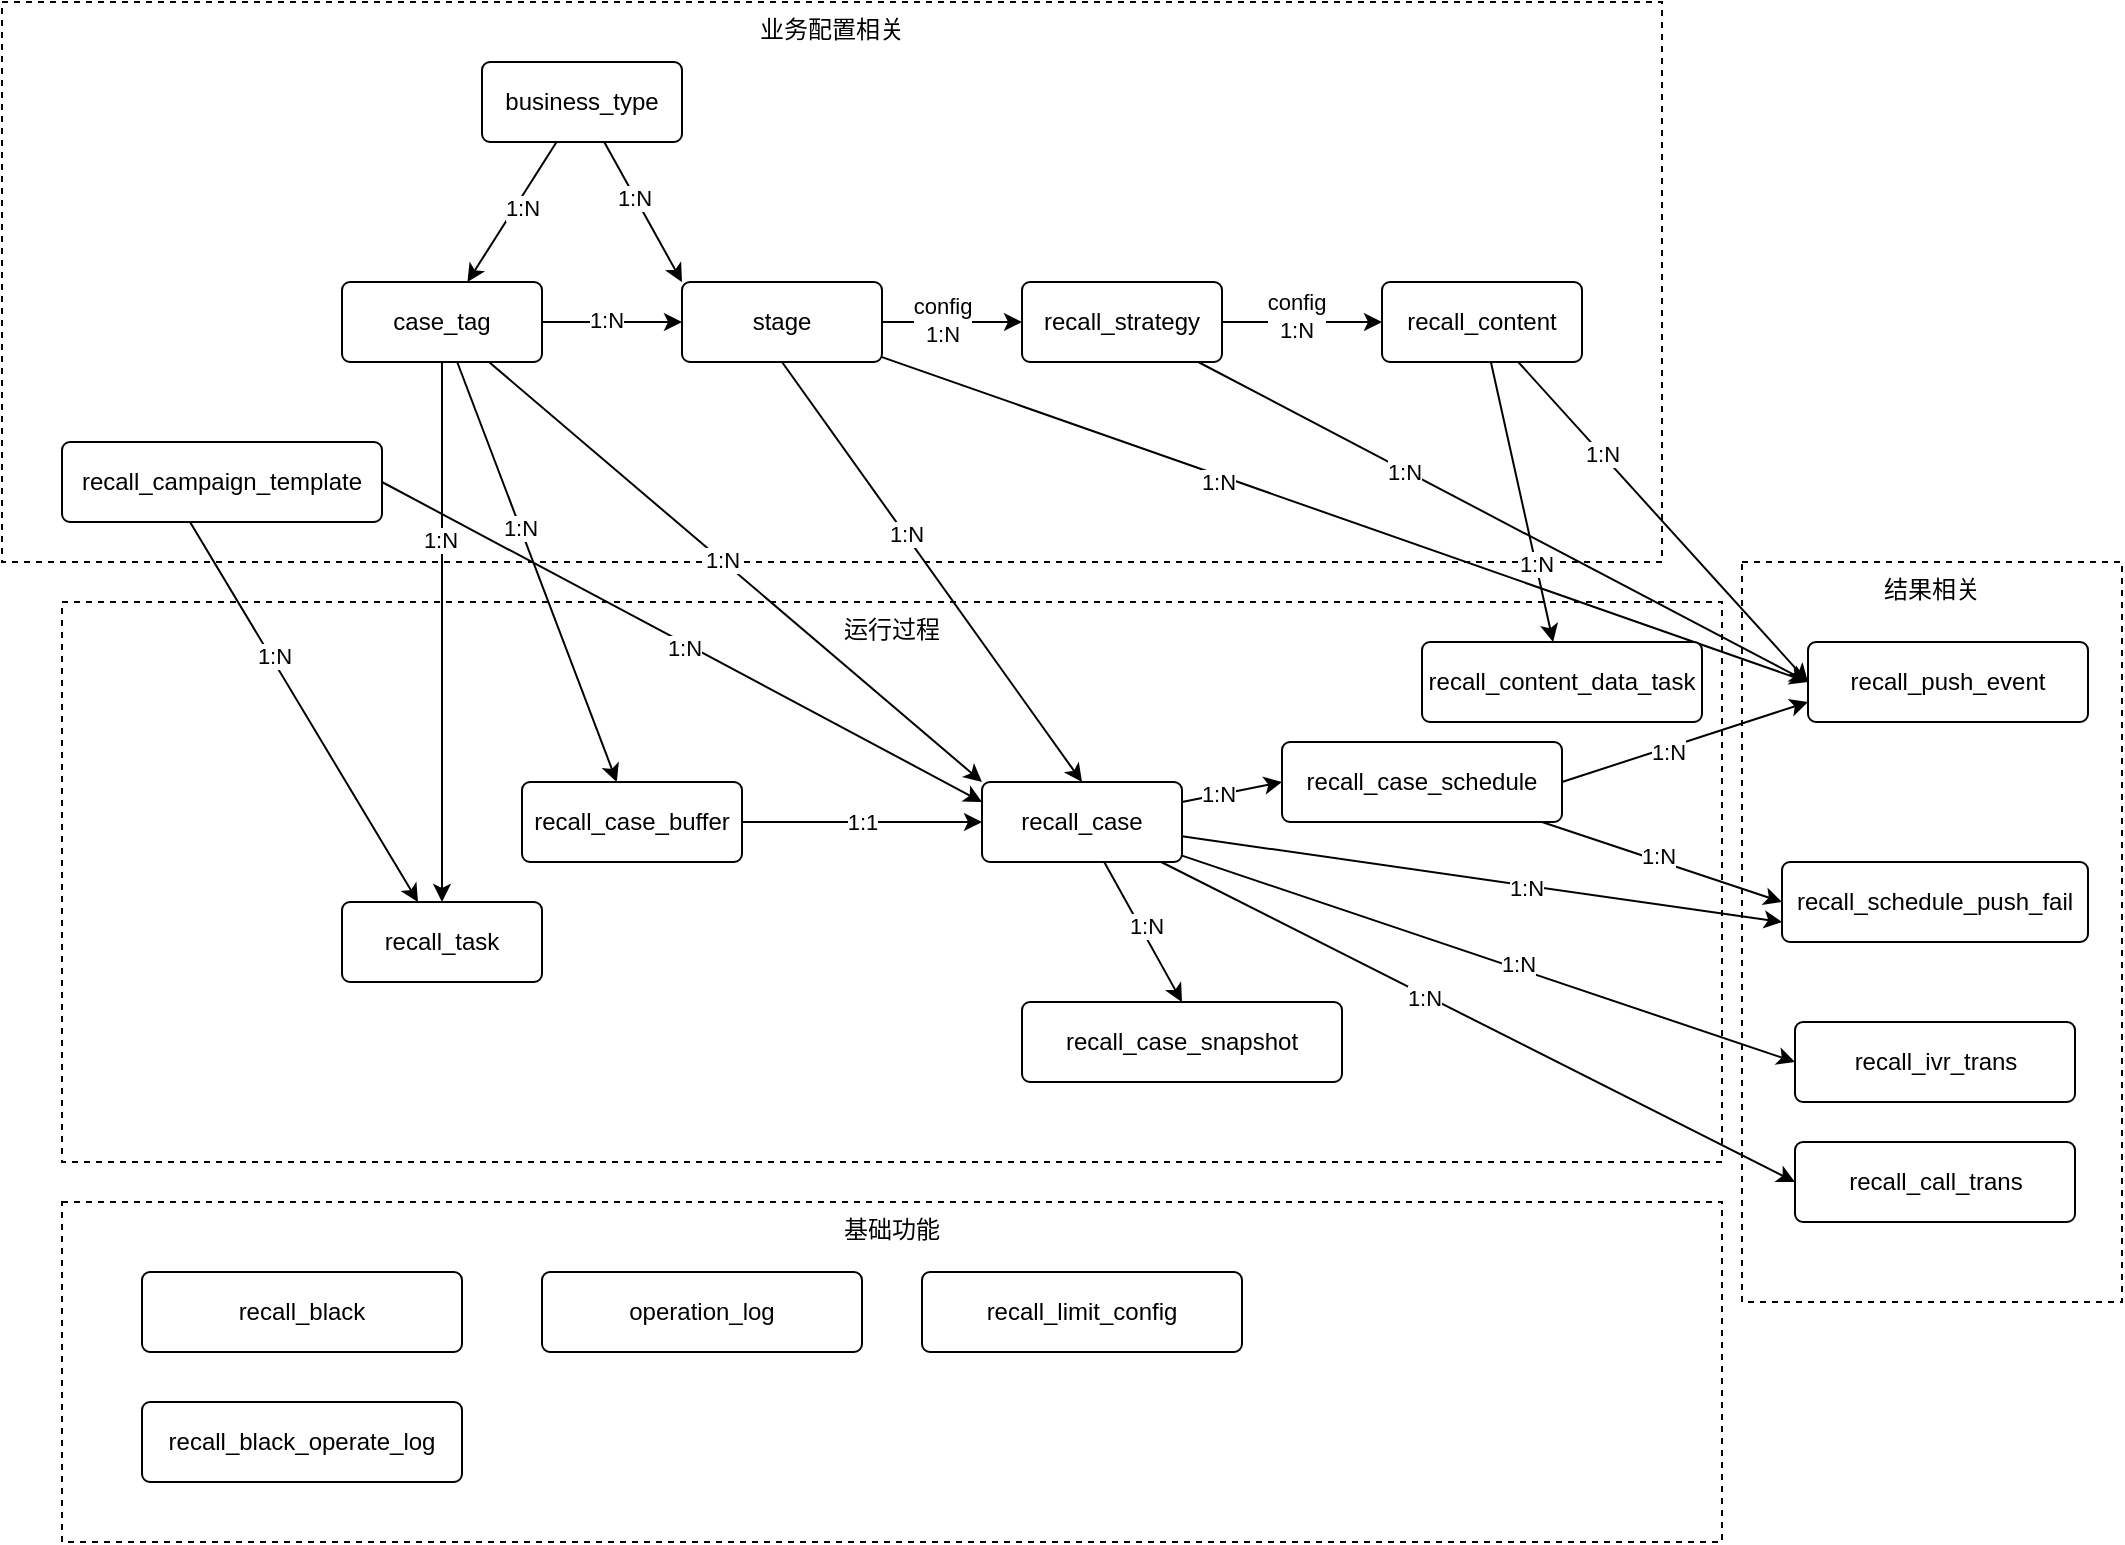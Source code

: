 <mxfile version="21.7.1" type="github">
  <diagram name="数据表关系" id="LhNh0MICHbMBZeeI4UfI">
    <mxGraphModel dx="1434" dy="1959" grid="1" gridSize="10" guides="1" tooltips="1" connect="1" arrows="1" fold="1" page="1" pageScale="1" pageWidth="827" pageHeight="1169" math="0" shadow="0">
      <root>
        <mxCell id="0" />
        <mxCell id="1" parent="0" />
        <mxCell id="Ra-B9PFqRVDzgbBkfJKN-8" value="基础功能" style="rounded=0;whiteSpace=wrap;html=1;verticalAlign=top;dashed=1;" vertex="1" parent="1">
          <mxGeometry x="210" y="530" width="830" height="170" as="geometry" />
        </mxCell>
        <mxCell id="Ra-B9PFqRVDzgbBkfJKN-7" value="结果相关" style="rounded=0;whiteSpace=wrap;html=1;verticalAlign=top;dashed=1;" vertex="1" parent="1">
          <mxGeometry x="1050" y="210" width="190" height="370" as="geometry" />
        </mxCell>
        <mxCell id="Ra-B9PFqRVDzgbBkfJKN-4" value="运行过程" style="rounded=0;whiteSpace=wrap;html=1;verticalAlign=top;dashed=1;" vertex="1" parent="1">
          <mxGeometry x="210" y="230" width="830" height="280" as="geometry" />
        </mxCell>
        <mxCell id="Ra-B9PFqRVDzgbBkfJKN-3" value="业务配置相关" style="rounded=0;whiteSpace=wrap;html=1;verticalAlign=top;dashed=1;" vertex="1" parent="1">
          <mxGeometry x="180" y="-70" width="830" height="280" as="geometry" />
        </mxCell>
        <mxCell id="WuNEzlBwNzRHqIx5UdOH-13" value="1:1" style="rounded=0;orthogonalLoop=1;jettySize=auto;html=1;entryX=0;entryY=0.5;entryDx=0;entryDy=0;endArrow=classic;endFill=1;exitX=1;exitY=0.5;exitDx=0;exitDy=0;" parent="1" source="WuNEzlBwNzRHqIx5UdOH-45" target="WuNEzlBwNzRHqIx5UdOH-46" edge="1">
          <mxGeometry relative="1" as="geometry">
            <mxPoint x="480" y="223.005" as="sourcePoint" />
            <mxPoint x="560" y="238.01" as="targetPoint" />
          </mxGeometry>
        </mxCell>
        <mxCell id="WuNEzlBwNzRHqIx5UdOH-45" value="recall_case_buffer" style="rounded=1;arcSize=10;whiteSpace=wrap;html=1;align=center;" parent="1" vertex="1">
          <mxGeometry x="440" y="320" width="110" height="40" as="geometry" />
        </mxCell>
        <mxCell id="WuNEzlBwNzRHqIx5UdOH-49" style="edgeStyle=none;rounded=0;orthogonalLoop=1;jettySize=auto;html=1;entryX=0;entryY=0.5;entryDx=0;entryDy=0;" parent="1" source="WuNEzlBwNzRHqIx5UdOH-46" target="WuNEzlBwNzRHqIx5UdOH-48" edge="1">
          <mxGeometry relative="1" as="geometry" />
        </mxCell>
        <mxCell id="WuNEzlBwNzRHqIx5UdOH-50" value="1:N" style="edgeLabel;html=1;align=center;verticalAlign=middle;resizable=0;points=[];" parent="WuNEzlBwNzRHqIx5UdOH-49" vertex="1" connectable="0">
          <mxGeometry x="-0.276" y="1" relative="1" as="geometry">
            <mxPoint as="offset" />
          </mxGeometry>
        </mxCell>
        <mxCell id="WuNEzlBwNzRHqIx5UdOH-51" style="edgeStyle=none;rounded=0;orthogonalLoop=1;jettySize=auto;html=1;entryX=0.5;entryY=0;entryDx=0;entryDy=0;" parent="1" source="WuNEzlBwNzRHqIx5UdOH-46" target="WuNEzlBwNzRHqIx5UdOH-47" edge="1">
          <mxGeometry relative="1" as="geometry" />
        </mxCell>
        <mxCell id="WuNEzlBwNzRHqIx5UdOH-52" value="1:N" style="edgeLabel;html=1;align=center;verticalAlign=middle;resizable=0;points=[];" parent="WuNEzlBwNzRHqIx5UdOH-51" vertex="1" connectable="0">
          <mxGeometry x="-0.05" y="2" relative="1" as="geometry">
            <mxPoint as="offset" />
          </mxGeometry>
        </mxCell>
        <mxCell id="WuNEzlBwNzRHqIx5UdOH-81" style="edgeStyle=none;rounded=0;orthogonalLoop=1;jettySize=auto;html=1;entryX=0;entryY=0.5;entryDx=0;entryDy=0;" parent="1" source="WuNEzlBwNzRHqIx5UdOH-46" target="WuNEzlBwNzRHqIx5UdOH-80" edge="1">
          <mxGeometry relative="1" as="geometry" />
        </mxCell>
        <mxCell id="WuNEzlBwNzRHqIx5UdOH-82" value="1:N" style="edgeLabel;html=1;align=center;verticalAlign=middle;resizable=0;points=[];" parent="WuNEzlBwNzRHqIx5UdOH-81" vertex="1" connectable="0">
          <mxGeometry x="-0.171" relative="1" as="geometry">
            <mxPoint y="1" as="offset" />
          </mxGeometry>
        </mxCell>
        <mxCell id="WuNEzlBwNzRHqIx5UdOH-95" style="edgeStyle=none;rounded=0;orthogonalLoop=1;jettySize=auto;html=1;entryX=0;entryY=0.5;entryDx=0;entryDy=0;" parent="1" source="WuNEzlBwNzRHqIx5UdOH-46" target="WuNEzlBwNzRHqIx5UdOH-94" edge="1">
          <mxGeometry relative="1" as="geometry" />
        </mxCell>
        <mxCell id="WuNEzlBwNzRHqIx5UdOH-96" value="1:N" style="edgeLabel;html=1;align=center;verticalAlign=middle;resizable=0;points=[];" parent="WuNEzlBwNzRHqIx5UdOH-95" vertex="1" connectable="0">
          <mxGeometry x="0.091" y="3" relative="1" as="geometry">
            <mxPoint as="offset" />
          </mxGeometry>
        </mxCell>
        <mxCell id="WuNEzlBwNzRHqIx5UdOH-103" style="edgeStyle=none;rounded=0;orthogonalLoop=1;jettySize=auto;html=1;entryX=0;entryY=0.75;entryDx=0;entryDy=0;" parent="1" source="WuNEzlBwNzRHqIx5UdOH-46" target="WuNEzlBwNzRHqIx5UdOH-100" edge="1">
          <mxGeometry relative="1" as="geometry" />
        </mxCell>
        <mxCell id="WuNEzlBwNzRHqIx5UdOH-104" value="1:N" style="edgeLabel;html=1;align=center;verticalAlign=middle;resizable=0;points=[];" parent="WuNEzlBwNzRHqIx5UdOH-103" vertex="1" connectable="0">
          <mxGeometry x="0.144" y="-1" relative="1" as="geometry">
            <mxPoint as="offset" />
          </mxGeometry>
        </mxCell>
        <mxCell id="WuNEzlBwNzRHqIx5UdOH-46" value="recall_case" style="rounded=1;arcSize=10;whiteSpace=wrap;html=1;align=center;" parent="1" vertex="1">
          <mxGeometry x="670" y="320" width="100" height="40" as="geometry" />
        </mxCell>
        <mxCell id="WuNEzlBwNzRHqIx5UdOH-47" value="recall_case_snapshot" style="rounded=1;arcSize=10;whiteSpace=wrap;html=1;align=center;" parent="1" vertex="1">
          <mxGeometry x="690" y="430" width="160" height="40" as="geometry" />
        </mxCell>
        <mxCell id="WuNEzlBwNzRHqIx5UdOH-88" style="edgeStyle=none;rounded=0;orthogonalLoop=1;jettySize=auto;html=1;exitX=1;exitY=0.5;exitDx=0;exitDy=0;entryX=0;entryY=0.75;entryDx=0;entryDy=0;" parent="1" source="WuNEzlBwNzRHqIx5UdOH-48" target="WuNEzlBwNzRHqIx5UdOH-83" edge="1">
          <mxGeometry relative="1" as="geometry" />
        </mxCell>
        <mxCell id="WuNEzlBwNzRHqIx5UdOH-89" value="1:N" style="edgeLabel;html=1;align=center;verticalAlign=middle;resizable=0;points=[];" parent="WuNEzlBwNzRHqIx5UdOH-88" vertex="1" connectable="0">
          <mxGeometry x="-0.156" y="-2" relative="1" as="geometry">
            <mxPoint as="offset" />
          </mxGeometry>
        </mxCell>
        <mxCell id="WuNEzlBwNzRHqIx5UdOH-101" style="edgeStyle=none;rounded=0;orthogonalLoop=1;jettySize=auto;html=1;entryX=0;entryY=0.5;entryDx=0;entryDy=0;" parent="1" source="WuNEzlBwNzRHqIx5UdOH-48" target="WuNEzlBwNzRHqIx5UdOH-100" edge="1">
          <mxGeometry relative="1" as="geometry">
            <Array as="points" />
          </mxGeometry>
        </mxCell>
        <mxCell id="WuNEzlBwNzRHqIx5UdOH-102" value="1:N" style="edgeLabel;html=1;align=center;verticalAlign=middle;resizable=0;points=[];" parent="WuNEzlBwNzRHqIx5UdOH-101" vertex="1" connectable="0">
          <mxGeometry x="-0.053" y="2" relative="1" as="geometry">
            <mxPoint as="offset" />
          </mxGeometry>
        </mxCell>
        <mxCell id="WuNEzlBwNzRHqIx5UdOH-48" value="recall_case_schedule" style="rounded=1;arcSize=10;whiteSpace=wrap;html=1;align=center;" parent="1" vertex="1">
          <mxGeometry x="820" y="300" width="140" height="40" as="geometry" />
        </mxCell>
        <mxCell id="WuNEzlBwNzRHqIx5UdOH-54" style="edgeStyle=none;rounded=0;orthogonalLoop=1;jettySize=auto;html=1;entryX=0;entryY=0;entryDx=0;entryDy=0;" parent="1" source="WuNEzlBwNzRHqIx5UdOH-53" target="WuNEzlBwNzRHqIx5UdOH-46" edge="1">
          <mxGeometry relative="1" as="geometry" />
        </mxCell>
        <mxCell id="WuNEzlBwNzRHqIx5UdOH-55" value="1:N" style="edgeLabel;html=1;align=center;verticalAlign=middle;resizable=0;points=[];" parent="WuNEzlBwNzRHqIx5UdOH-54" vertex="1" connectable="0">
          <mxGeometry x="-0.054" relative="1" as="geometry">
            <mxPoint as="offset" />
          </mxGeometry>
        </mxCell>
        <mxCell id="WuNEzlBwNzRHqIx5UdOH-61" style="edgeStyle=none;rounded=0;orthogonalLoop=1;jettySize=auto;html=1;" parent="1" source="WuNEzlBwNzRHqIx5UdOH-53" target="WuNEzlBwNzRHqIx5UdOH-45" edge="1">
          <mxGeometry relative="1" as="geometry" />
        </mxCell>
        <mxCell id="WuNEzlBwNzRHqIx5UdOH-62" value="1:N" style="edgeLabel;html=1;align=center;verticalAlign=middle;resizable=0;points=[];" parent="WuNEzlBwNzRHqIx5UdOH-61" vertex="1" connectable="0">
          <mxGeometry x="-0.217" relative="1" as="geometry">
            <mxPoint as="offset" />
          </mxGeometry>
        </mxCell>
        <mxCell id="WuNEzlBwNzRHqIx5UdOH-67" style="edgeStyle=none;rounded=0;orthogonalLoop=1;jettySize=auto;html=1;" parent="1" source="WuNEzlBwNzRHqIx5UdOH-53" target="WuNEzlBwNzRHqIx5UdOH-66" edge="1">
          <mxGeometry relative="1" as="geometry" />
        </mxCell>
        <mxCell id="WuNEzlBwNzRHqIx5UdOH-68" value="1:N" style="edgeLabel;html=1;align=center;verticalAlign=middle;resizable=0;points=[];" parent="WuNEzlBwNzRHqIx5UdOH-67" vertex="1" connectable="0">
          <mxGeometry x="-0.339" y="-1" relative="1" as="geometry">
            <mxPoint as="offset" />
          </mxGeometry>
        </mxCell>
        <mxCell id="WuNEzlBwNzRHqIx5UdOH-74" style="edgeStyle=none;rounded=0;orthogonalLoop=1;jettySize=auto;html=1;entryX=0;entryY=0.5;entryDx=0;entryDy=0;" parent="1" source="WuNEzlBwNzRHqIx5UdOH-53" target="WuNEzlBwNzRHqIx5UdOH-71" edge="1">
          <mxGeometry relative="1" as="geometry" />
        </mxCell>
        <mxCell id="WuNEzlBwNzRHqIx5UdOH-75" value="1:N" style="edgeLabel;html=1;align=center;verticalAlign=middle;resizable=0;points=[];" parent="WuNEzlBwNzRHqIx5UdOH-74" vertex="1" connectable="0">
          <mxGeometry x="-0.088" y="1" relative="1" as="geometry">
            <mxPoint as="offset" />
          </mxGeometry>
        </mxCell>
        <mxCell id="WuNEzlBwNzRHqIx5UdOH-53" value="case_tag" style="rounded=1;arcSize=10;whiteSpace=wrap;html=1;align=center;" parent="1" vertex="1">
          <mxGeometry x="350" y="70" width="100" height="40" as="geometry" />
        </mxCell>
        <mxCell id="WuNEzlBwNzRHqIx5UdOH-57" style="edgeStyle=none;rounded=0;orthogonalLoop=1;jettySize=auto;html=1;" parent="1" source="WuNEzlBwNzRHqIx5UdOH-56" target="WuNEzlBwNzRHqIx5UdOH-53" edge="1">
          <mxGeometry relative="1" as="geometry" />
        </mxCell>
        <mxCell id="WuNEzlBwNzRHqIx5UdOH-59" value="1:N" style="edgeLabel;html=1;align=center;verticalAlign=middle;resizable=0;points=[];" parent="WuNEzlBwNzRHqIx5UdOH-57" vertex="1" connectable="0">
          <mxGeometry x="-0.113" y="3" relative="1" as="geometry">
            <mxPoint as="offset" />
          </mxGeometry>
        </mxCell>
        <mxCell id="WuNEzlBwNzRHqIx5UdOH-76" style="edgeStyle=none;rounded=0;orthogonalLoop=1;jettySize=auto;html=1;entryX=0;entryY=0;entryDx=0;entryDy=0;" parent="1" source="WuNEzlBwNzRHqIx5UdOH-56" target="WuNEzlBwNzRHqIx5UdOH-71" edge="1">
          <mxGeometry relative="1" as="geometry" />
        </mxCell>
        <mxCell id="WuNEzlBwNzRHqIx5UdOH-77" value="1:N" style="edgeLabel;html=1;align=center;verticalAlign=middle;resizable=0;points=[];" parent="WuNEzlBwNzRHqIx5UdOH-76" vertex="1" connectable="0">
          <mxGeometry x="-0.221" y="-1" relative="1" as="geometry">
            <mxPoint as="offset" />
          </mxGeometry>
        </mxCell>
        <mxCell id="WuNEzlBwNzRHqIx5UdOH-56" value="business_type" style="rounded=1;arcSize=10;whiteSpace=wrap;html=1;align=center;" parent="1" vertex="1">
          <mxGeometry x="420" y="-40" width="100" height="40" as="geometry" />
        </mxCell>
        <mxCell id="WuNEzlBwNzRHqIx5UdOH-64" style="edgeStyle=none;rounded=0;orthogonalLoop=1;jettySize=auto;html=1;exitX=1;exitY=0.5;exitDx=0;exitDy=0;entryX=0;entryY=0.25;entryDx=0;entryDy=0;" parent="1" source="WuNEzlBwNzRHqIx5UdOH-63" target="WuNEzlBwNzRHqIx5UdOH-46" edge="1">
          <mxGeometry relative="1" as="geometry" />
        </mxCell>
        <mxCell id="WuNEzlBwNzRHqIx5UdOH-65" value="1:N" style="edgeLabel;html=1;align=center;verticalAlign=middle;resizable=0;points=[];" parent="WuNEzlBwNzRHqIx5UdOH-64" vertex="1" connectable="0">
          <mxGeometry x="0.012" y="-2" relative="1" as="geometry">
            <mxPoint as="offset" />
          </mxGeometry>
        </mxCell>
        <mxCell id="WuNEzlBwNzRHqIx5UdOH-69" style="edgeStyle=none;rounded=0;orthogonalLoop=1;jettySize=auto;html=1;exitX=0.25;exitY=0;exitDx=0;exitDy=0;" parent="1" source="WuNEzlBwNzRHqIx5UdOH-63" target="WuNEzlBwNzRHqIx5UdOH-66" edge="1">
          <mxGeometry relative="1" as="geometry" />
        </mxCell>
        <mxCell id="WuNEzlBwNzRHqIx5UdOH-70" value="1:N" style="edgeLabel;html=1;align=center;verticalAlign=middle;resizable=0;points=[];" parent="WuNEzlBwNzRHqIx5UdOH-69" vertex="1" connectable="0">
          <mxGeometry x="-0.063" y="1" relative="1" as="geometry">
            <mxPoint as="offset" />
          </mxGeometry>
        </mxCell>
        <mxCell id="WuNEzlBwNzRHqIx5UdOH-63" value="recall_campaign_template" style="rounded=1;arcSize=10;whiteSpace=wrap;html=1;align=center;" parent="1" vertex="1">
          <mxGeometry x="210" y="150" width="160" height="40" as="geometry" />
        </mxCell>
        <mxCell id="WuNEzlBwNzRHqIx5UdOH-66" value="recall_task" style="rounded=1;arcSize=10;whiteSpace=wrap;html=1;align=center;" parent="1" vertex="1">
          <mxGeometry x="350" y="380" width="100" height="40" as="geometry" />
        </mxCell>
        <mxCell id="WuNEzlBwNzRHqIx5UdOH-72" style="edgeStyle=none;rounded=0;orthogonalLoop=1;jettySize=auto;html=1;exitX=0.5;exitY=1;exitDx=0;exitDy=0;entryX=0.5;entryY=0;entryDx=0;entryDy=0;" parent="1" source="WuNEzlBwNzRHqIx5UdOH-71" target="WuNEzlBwNzRHqIx5UdOH-46" edge="1">
          <mxGeometry relative="1" as="geometry" />
        </mxCell>
        <mxCell id="WuNEzlBwNzRHqIx5UdOH-73" value="1:N" style="edgeLabel;html=1;align=center;verticalAlign=middle;resizable=0;points=[];" parent="WuNEzlBwNzRHqIx5UdOH-72" vertex="1" connectable="0">
          <mxGeometry x="-0.181" relative="1" as="geometry">
            <mxPoint as="offset" />
          </mxGeometry>
        </mxCell>
        <mxCell id="WuNEzlBwNzRHqIx5UdOH-85" style="edgeStyle=none;rounded=0;orthogonalLoop=1;jettySize=auto;html=1;entryX=0;entryY=0.5;entryDx=0;entryDy=0;" parent="1" source="WuNEzlBwNzRHqIx5UdOH-71" target="WuNEzlBwNzRHqIx5UdOH-83" edge="1">
          <mxGeometry relative="1" as="geometry" />
        </mxCell>
        <mxCell id="WuNEzlBwNzRHqIx5UdOH-91" value="1:N" style="edgeLabel;html=1;align=center;verticalAlign=middle;resizable=0;points=[];" parent="WuNEzlBwNzRHqIx5UdOH-85" vertex="1" connectable="0">
          <mxGeometry x="-0.27" y="-3" relative="1" as="geometry">
            <mxPoint as="offset" />
          </mxGeometry>
        </mxCell>
        <mxCell id="WuNEzlBwNzRHqIx5UdOH-105" style="edgeStyle=none;rounded=0;orthogonalLoop=1;jettySize=auto;html=1;entryX=0;entryY=0.5;entryDx=0;entryDy=0;" parent="1" source="WuNEzlBwNzRHqIx5UdOH-71" target="WuNEzlBwNzRHqIx5UdOH-78" edge="1">
          <mxGeometry relative="1" as="geometry" />
        </mxCell>
        <mxCell id="WuNEzlBwNzRHqIx5UdOH-106" value="config&lt;br&gt;1:N" style="edgeLabel;html=1;align=center;verticalAlign=middle;resizable=0;points=[];" parent="WuNEzlBwNzRHqIx5UdOH-105" vertex="1" connectable="0">
          <mxGeometry x="-0.14" y="1" relative="1" as="geometry">
            <mxPoint as="offset" />
          </mxGeometry>
        </mxCell>
        <mxCell id="WuNEzlBwNzRHqIx5UdOH-71" value="stage" style="rounded=1;arcSize=10;whiteSpace=wrap;html=1;align=center;" parent="1" vertex="1">
          <mxGeometry x="520" y="70" width="100" height="40" as="geometry" />
        </mxCell>
        <mxCell id="WuNEzlBwNzRHqIx5UdOH-87" style="edgeStyle=none;rounded=0;orthogonalLoop=1;jettySize=auto;html=1;entryX=0;entryY=0.5;entryDx=0;entryDy=0;" parent="1" source="WuNEzlBwNzRHqIx5UdOH-78" target="WuNEzlBwNzRHqIx5UdOH-83" edge="1">
          <mxGeometry relative="1" as="geometry" />
        </mxCell>
        <mxCell id="WuNEzlBwNzRHqIx5UdOH-93" value="1:N" style="edgeLabel;html=1;align=center;verticalAlign=middle;resizable=0;points=[];" parent="WuNEzlBwNzRHqIx5UdOH-87" vertex="1" connectable="0">
          <mxGeometry x="-0.323" y="-1" relative="1" as="geometry">
            <mxPoint as="offset" />
          </mxGeometry>
        </mxCell>
        <mxCell id="WuNEzlBwNzRHqIx5UdOH-107" style="edgeStyle=none;rounded=0;orthogonalLoop=1;jettySize=auto;html=1;entryX=0;entryY=0.5;entryDx=0;entryDy=0;" parent="1" source="WuNEzlBwNzRHqIx5UdOH-78" target="WuNEzlBwNzRHqIx5UdOH-79" edge="1">
          <mxGeometry relative="1" as="geometry" />
        </mxCell>
        <mxCell id="WuNEzlBwNzRHqIx5UdOH-108" value="config&lt;br&gt;1:N" style="edgeLabel;html=1;align=center;verticalAlign=middle;resizable=0;points=[];" parent="WuNEzlBwNzRHqIx5UdOH-107" vertex="1" connectable="0">
          <mxGeometry x="-0.077" y="3" relative="1" as="geometry">
            <mxPoint as="offset" />
          </mxGeometry>
        </mxCell>
        <mxCell id="WuNEzlBwNzRHqIx5UdOH-78" value="recall_strategy" style="rounded=1;arcSize=10;whiteSpace=wrap;html=1;align=center;" parent="1" vertex="1">
          <mxGeometry x="690" y="70" width="100" height="40" as="geometry" />
        </mxCell>
        <mxCell id="WuNEzlBwNzRHqIx5UdOH-86" style="edgeStyle=none;rounded=0;orthogonalLoop=1;jettySize=auto;html=1;entryX=0;entryY=0.5;entryDx=0;entryDy=0;" parent="1" source="WuNEzlBwNzRHqIx5UdOH-79" target="WuNEzlBwNzRHqIx5UdOH-83" edge="1">
          <mxGeometry relative="1" as="geometry" />
        </mxCell>
        <mxCell id="WuNEzlBwNzRHqIx5UdOH-92" value="1:N" style="edgeLabel;html=1;align=center;verticalAlign=middle;resizable=0;points=[];" parent="WuNEzlBwNzRHqIx5UdOH-86" vertex="1" connectable="0">
          <mxGeometry x="-0.429" y="1" relative="1" as="geometry">
            <mxPoint y="1" as="offset" />
          </mxGeometry>
        </mxCell>
        <mxCell id="WuNEzlBwNzRHqIx5UdOH-98" style="edgeStyle=none;rounded=0;orthogonalLoop=1;jettySize=auto;html=1;" parent="1" source="WuNEzlBwNzRHqIx5UdOH-79" target="WuNEzlBwNzRHqIx5UdOH-97" edge="1">
          <mxGeometry relative="1" as="geometry" />
        </mxCell>
        <mxCell id="WuNEzlBwNzRHqIx5UdOH-99" value="1:N" style="edgeLabel;html=1;align=center;verticalAlign=middle;resizable=0;points=[];" parent="WuNEzlBwNzRHqIx5UdOH-98" vertex="1" connectable="0">
          <mxGeometry x="0.438" relative="1" as="geometry">
            <mxPoint as="offset" />
          </mxGeometry>
        </mxCell>
        <mxCell id="WuNEzlBwNzRHqIx5UdOH-79" value="recall_content" style="rounded=1;arcSize=10;whiteSpace=wrap;html=1;align=center;" parent="1" vertex="1">
          <mxGeometry x="870" y="70" width="100" height="40" as="geometry" />
        </mxCell>
        <mxCell id="WuNEzlBwNzRHqIx5UdOH-80" value="recall_call_trans" style="rounded=1;arcSize=10;whiteSpace=wrap;html=1;align=center;" parent="1" vertex="1">
          <mxGeometry x="1076.5" y="500" width="140" height="40" as="geometry" />
        </mxCell>
        <mxCell id="WuNEzlBwNzRHqIx5UdOH-83" value="recall_push_event" style="rounded=1;arcSize=10;whiteSpace=wrap;html=1;align=center;" parent="1" vertex="1">
          <mxGeometry x="1083" y="250" width="140" height="40" as="geometry" />
        </mxCell>
        <mxCell id="WuNEzlBwNzRHqIx5UdOH-94" value="recall_ivr_trans" style="rounded=1;arcSize=10;whiteSpace=wrap;html=1;align=center;" parent="1" vertex="1">
          <mxGeometry x="1076.5" y="440" width="140" height="40" as="geometry" />
        </mxCell>
        <mxCell id="WuNEzlBwNzRHqIx5UdOH-97" value="recall_content_data_task" style="rounded=1;arcSize=10;whiteSpace=wrap;html=1;align=center;" parent="1" vertex="1">
          <mxGeometry x="890" y="250" width="140" height="40" as="geometry" />
        </mxCell>
        <mxCell id="WuNEzlBwNzRHqIx5UdOH-100" value="recall_schedule_push_fail" style="rounded=1;arcSize=10;whiteSpace=wrap;html=1;align=center;" parent="1" vertex="1">
          <mxGeometry x="1070" y="360" width="153" height="40" as="geometry" />
        </mxCell>
        <mxCell id="WuNEzlBwNzRHqIx5UdOH-109" value="recall_black" style="rounded=1;arcSize=10;whiteSpace=wrap;html=1;align=center;" parent="1" vertex="1">
          <mxGeometry x="250" y="565" width="160" height="40" as="geometry" />
        </mxCell>
        <mxCell id="Ra-B9PFqRVDzgbBkfJKN-1" value="operation_log" style="rounded=1;arcSize=10;whiteSpace=wrap;html=1;align=center;" vertex="1" parent="1">
          <mxGeometry x="450" y="565" width="160" height="40" as="geometry" />
        </mxCell>
        <mxCell id="Ra-B9PFqRVDzgbBkfJKN-2" value="recall_black_operate_log" style="rounded=1;arcSize=10;whiteSpace=wrap;html=1;align=center;" vertex="1" parent="1">
          <mxGeometry x="250" y="630" width="160" height="40" as="geometry" />
        </mxCell>
        <mxCell id="Ra-B9PFqRVDzgbBkfJKN-9" value="recall_limit_config" style="rounded=1;arcSize=10;whiteSpace=wrap;html=1;align=center;" vertex="1" parent="1">
          <mxGeometry x="640" y="565" width="160" height="40" as="geometry" />
        </mxCell>
      </root>
    </mxGraphModel>
  </diagram>
</mxfile>
